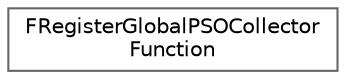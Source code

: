 digraph "Graphical Class Hierarchy"
{
 // INTERACTIVE_SVG=YES
 // LATEX_PDF_SIZE
  bgcolor="transparent";
  edge [fontname=Helvetica,fontsize=10,labelfontname=Helvetica,labelfontsize=10];
  node [fontname=Helvetica,fontsize=10,shape=box,height=0.2,width=0.4];
  rankdir="LR";
  Node0 [id="Node000000",label="FRegisterGlobalPSOCollector\lFunction",height=0.2,width=0.4,color="grey40", fillcolor="white", style="filled",URL="$dd/d3d/classFRegisterGlobalPSOCollectorFunction.html",tooltip="Helper class used to register/unregister the GlobalPSOCollectorFunction to the manager at static star..."];
}
